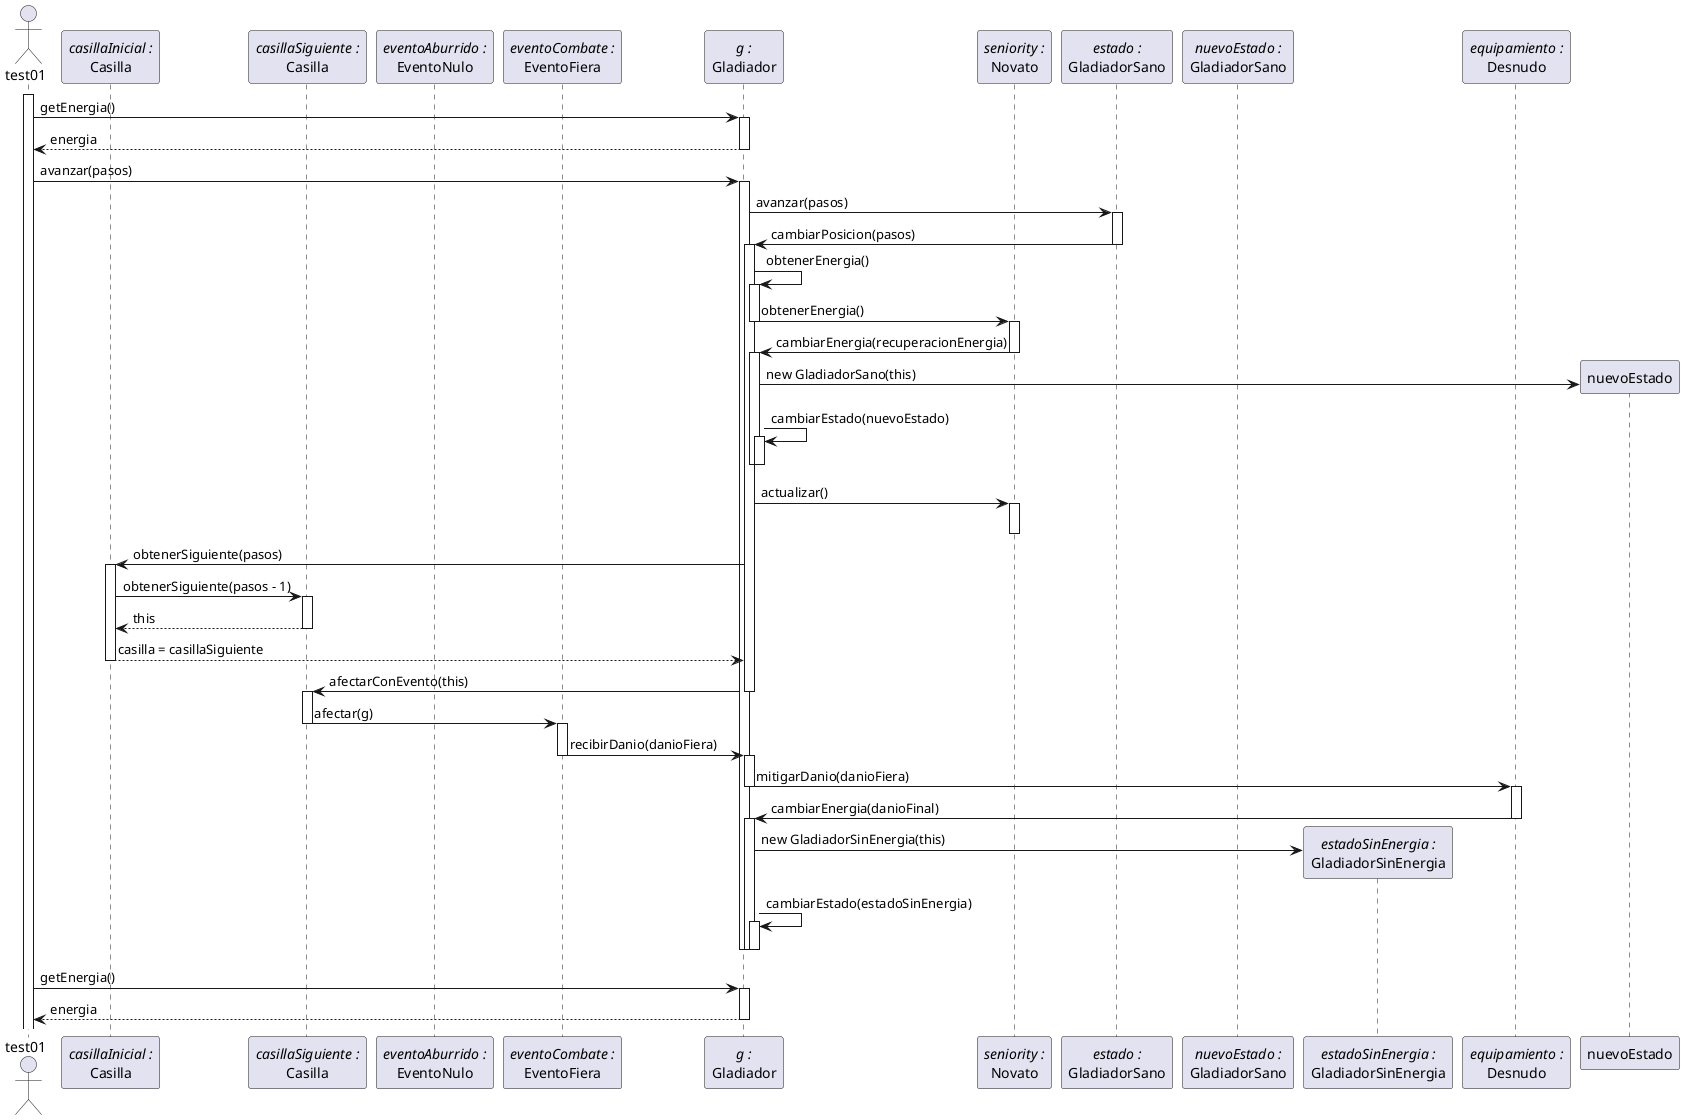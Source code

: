 @startuml JugadorEmpiezaConEnergíaYEquipamientoCorrespondiente

skinparam guillemet none
autoactivate on

actor test01

participant Casilla as c1 << casillaInicial : >>
participant Casilla as c2 << casillaSiguiente : >>
participant EventoNulo as eAburrido << eventoAburrido : >>
participant EventoFiera as eCombate << eventoCombate : >>

participant Gladiador as g << g : >>
participant Novato as novato << seniority : >>
participant GladiadorSano as sano << estado : >>
participant GladiadorSano as nuevoSano << nuevoEstado : >>
participant GladiadorSinEnergia as sinEnergia << estadoSinEnergia : >>
participant Desnudo as desnudo << equipamiento : >>

test01++
test01 -> g : getEnergia()
return energia

test01 -> g ++: avanzar(pasos)
g -> sano : avanzar(pasos)
sano -> g --: cambiarPosicion(pasos)
g++
g -> g : obtenerEnergia()
g -> novato --: obtenerEnergia()
novato++
novato -> g --: cambiarEnergia(recuperacionEnergia)
g++
g -> nuevoEstado ** : new GladiadorSano(this)
g -> g : cambiarEstado(nuevoEstado)
g--
g--
g -> novato : actualizar()
novato--
g -> c1 : obtenerSiguiente(pasos)
c1 -> c2 : obtenerSiguiente(pasos - 1)
return this
c1 --> g : casilla = casillaSiguiente
g -> c2 --: afectarConEvento(this)
c2++
c2 -> eCombate --: afectar(g)
eCombate++
eCombate -> g --: recibirDanio(danioFiera)
g++
g -> desnudo --: mitigarDanio(danioFiera)
desnudo++
desnudo -> g --: cambiarEnergia(danioFinal)
g++
g -> sinEnergia ** : new GladiadorSinEnergia(this)
g -> g : cambiarEstado(estadoSinEnergia)
g--
g--
g--
test01 -> g : getEnergia()
g --> test01 : energia

@enduml